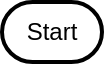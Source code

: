 <mxfile version="13.6.6" type="github"><diagram id="4dUsiJoH9ZfYqGRdszvZ" name="Page-1"><mxGraphModel dx="1038" dy="588" grid="1" gridSize="10" guides="1" tooltips="1" connect="1" arrows="1" fold="1" page="1" pageScale="1" pageWidth="850" pageHeight="1100" math="0" shadow="0"><root><mxCell id="0"/><mxCell id="1" parent="0"/><mxCell id="2AzPYFqC1VUpjirZMAyk-1" value="Start" style="strokeWidth=2;html=1;shape=mxgraph.flowchart.terminator;whiteSpace=wrap;" vertex="1" parent="1"><mxGeometry x="40" y="30" width="50" height="30" as="geometry"/></mxCell></root></mxGraphModel></diagram></mxfile>